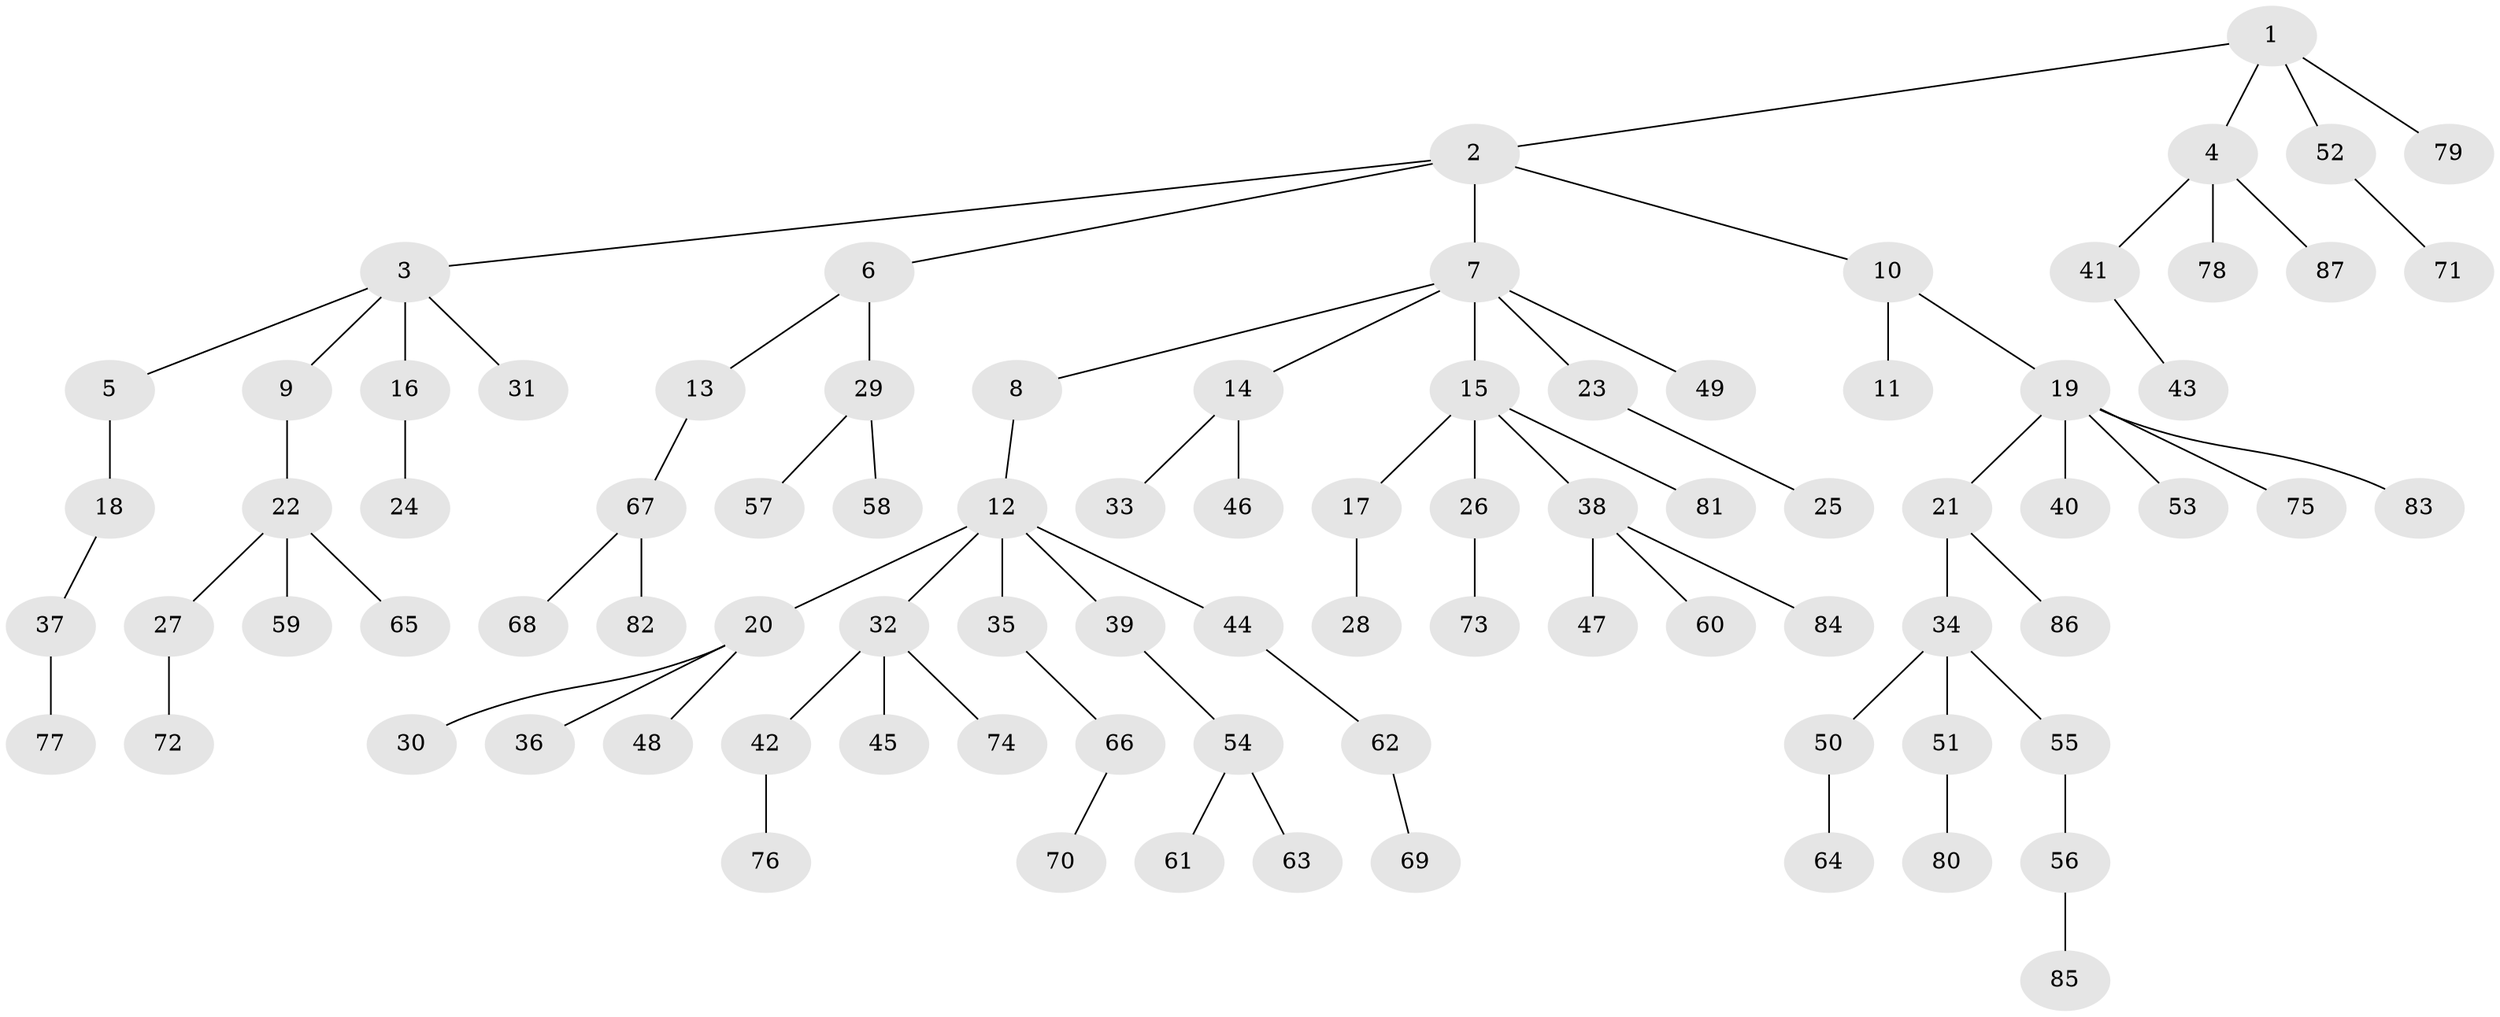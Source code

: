 // Generated by graph-tools (version 1.1) at 2025/11/02/27/25 16:11:27]
// undirected, 87 vertices, 86 edges
graph export_dot {
graph [start="1"]
  node [color=gray90,style=filled];
  1;
  2;
  3;
  4;
  5;
  6;
  7;
  8;
  9;
  10;
  11;
  12;
  13;
  14;
  15;
  16;
  17;
  18;
  19;
  20;
  21;
  22;
  23;
  24;
  25;
  26;
  27;
  28;
  29;
  30;
  31;
  32;
  33;
  34;
  35;
  36;
  37;
  38;
  39;
  40;
  41;
  42;
  43;
  44;
  45;
  46;
  47;
  48;
  49;
  50;
  51;
  52;
  53;
  54;
  55;
  56;
  57;
  58;
  59;
  60;
  61;
  62;
  63;
  64;
  65;
  66;
  67;
  68;
  69;
  70;
  71;
  72;
  73;
  74;
  75;
  76;
  77;
  78;
  79;
  80;
  81;
  82;
  83;
  84;
  85;
  86;
  87;
  1 -- 2;
  1 -- 4;
  1 -- 52;
  1 -- 79;
  2 -- 3;
  2 -- 6;
  2 -- 7;
  2 -- 10;
  3 -- 5;
  3 -- 9;
  3 -- 16;
  3 -- 31;
  4 -- 41;
  4 -- 78;
  4 -- 87;
  5 -- 18;
  6 -- 13;
  6 -- 29;
  7 -- 8;
  7 -- 14;
  7 -- 15;
  7 -- 23;
  7 -- 49;
  8 -- 12;
  9 -- 22;
  10 -- 11;
  10 -- 19;
  12 -- 20;
  12 -- 32;
  12 -- 35;
  12 -- 39;
  12 -- 44;
  13 -- 67;
  14 -- 33;
  14 -- 46;
  15 -- 17;
  15 -- 26;
  15 -- 38;
  15 -- 81;
  16 -- 24;
  17 -- 28;
  18 -- 37;
  19 -- 21;
  19 -- 40;
  19 -- 53;
  19 -- 75;
  19 -- 83;
  20 -- 30;
  20 -- 36;
  20 -- 48;
  21 -- 34;
  21 -- 86;
  22 -- 27;
  22 -- 59;
  22 -- 65;
  23 -- 25;
  26 -- 73;
  27 -- 72;
  29 -- 57;
  29 -- 58;
  32 -- 42;
  32 -- 45;
  32 -- 74;
  34 -- 50;
  34 -- 51;
  34 -- 55;
  35 -- 66;
  37 -- 77;
  38 -- 47;
  38 -- 60;
  38 -- 84;
  39 -- 54;
  41 -- 43;
  42 -- 76;
  44 -- 62;
  50 -- 64;
  51 -- 80;
  52 -- 71;
  54 -- 61;
  54 -- 63;
  55 -- 56;
  56 -- 85;
  62 -- 69;
  66 -- 70;
  67 -- 68;
  67 -- 82;
}
